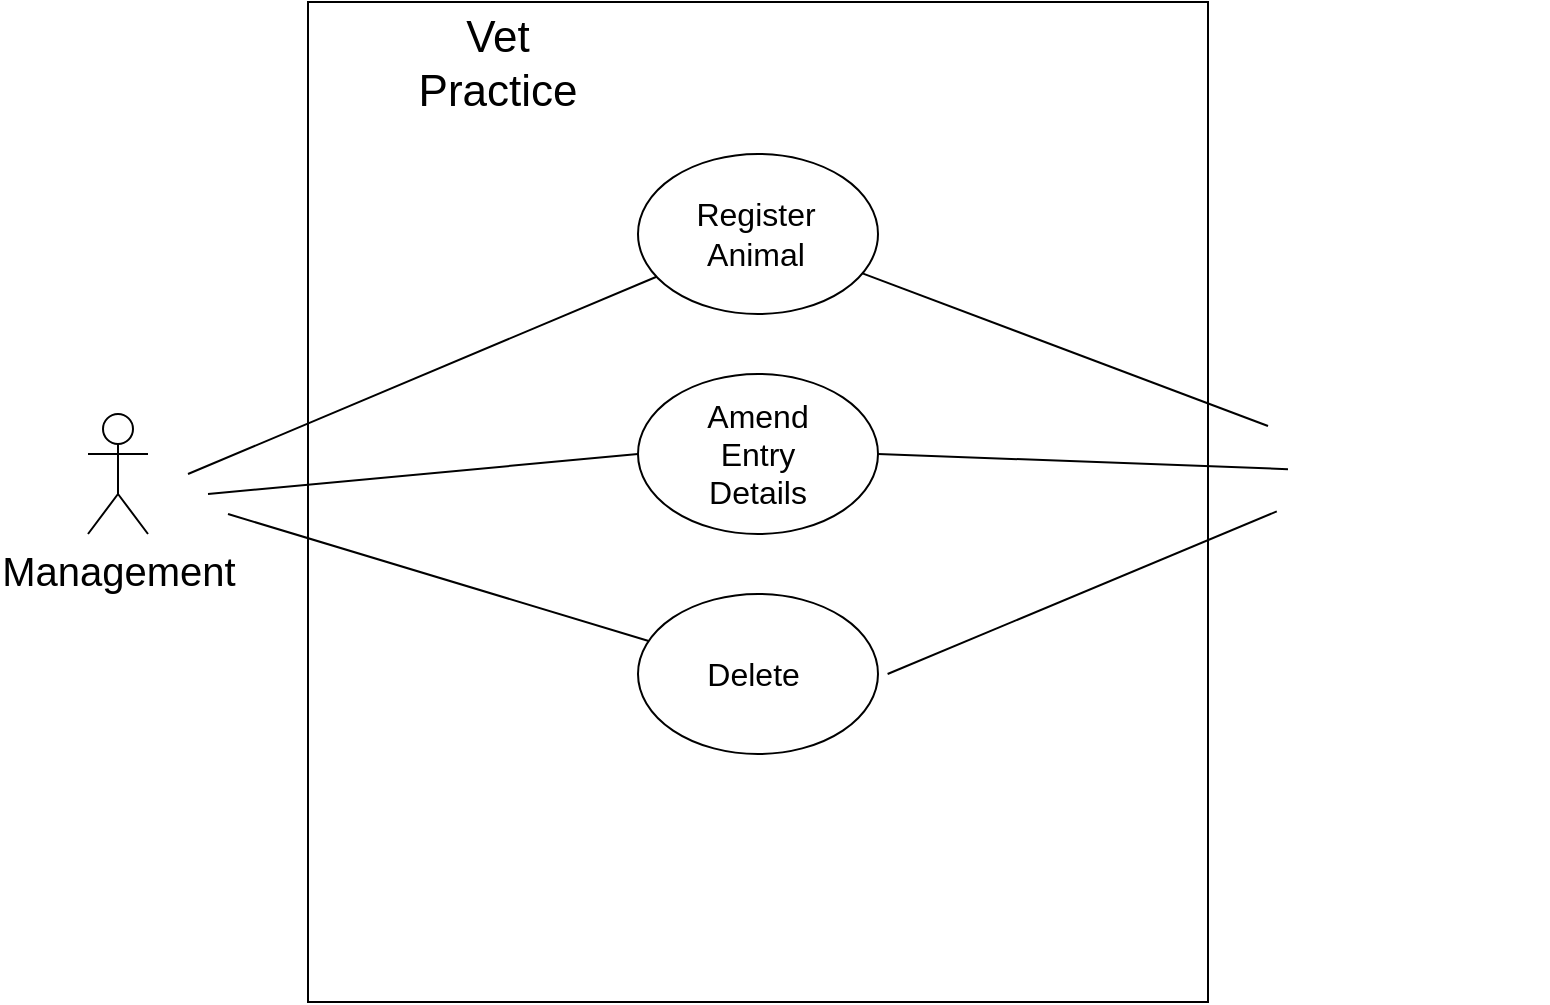 <mxfile version="13.10.0" type="embed" pages="2">
    <diagram id="H4SSjCymd0ZZ48-rM7Cr" name="Page-1">
        <mxGraphModel dx="592" dy="508" grid="1" gridSize="10" guides="1" tooltips="1" connect="1" arrows="1" fold="1" page="1" pageScale="1" pageWidth="827" pageHeight="1169" math="0" shadow="0">
            <root>
                <mxCell id="0"/>
                <mxCell id="1" parent="0"/>
                <mxCell id="WA83NnyDRcnUzadPlLup-3" value="" style="rounded=0;whiteSpace=wrap;html=1;direction=south;" parent="1" vertex="1">
                    <mxGeometry x="170" y="84" width="450" height="500" as="geometry"/>
                </mxCell>
                <mxCell id="WA83NnyDRcnUzadPlLup-4" value="" style="ellipse;whiteSpace=wrap;html=1;" parent="1" vertex="1">
                    <mxGeometry x="335" y="160" width="120" height="80" as="geometry"/>
                </mxCell>
                <mxCell id="WA83NnyDRcnUzadPlLup-5" value="&lt;font style=&quot;font-size: 22px&quot;&gt;Vet Practice&lt;/font&gt;" style="text;html=1;strokeColor=none;fillColor=none;align=center;verticalAlign=middle;whiteSpace=wrap;rounded=0;" parent="1" vertex="1">
                    <mxGeometry x="230" y="100" width="70" height="30" as="geometry"/>
                </mxCell>
                <mxCell id="WA83NnyDRcnUzadPlLup-6" value="" style="ellipse;whiteSpace=wrap;html=1;" parent="1" vertex="1">
                    <mxGeometry x="335" y="270" width="120" height="80" as="geometry"/>
                </mxCell>
                <mxCell id="WA83NnyDRcnUzadPlLup-7" value="" style="ellipse;whiteSpace=wrap;html=1;" parent="1" vertex="1">
                    <mxGeometry x="335" y="380" width="120" height="80" as="geometry"/>
                </mxCell>
                <mxCell id="WA83NnyDRcnUzadPlLup-8" value="&lt;font style=&quot;font-size: 16px&quot;&gt;Register Animal&lt;/font&gt;" style="text;html=1;strokeColor=none;fillColor=none;align=center;verticalAlign=middle;whiteSpace=wrap;rounded=0;" parent="1" vertex="1">
                    <mxGeometry x="374" y="190" width="40" height="20" as="geometry"/>
                </mxCell>
                <mxCell id="WA83NnyDRcnUzadPlLup-9" value="&lt;font style=&quot;font-size: 20px&quot;&gt;Management&lt;/font&gt;" style="shape=umlActor;verticalLabelPosition=bottom;verticalAlign=top;html=1;outlineConnect=0;" parent="1" vertex="1">
                    <mxGeometry x="60" y="290" width="30" height="60" as="geometry"/>
                </mxCell>
                <mxCell id="WA83NnyDRcnUzadPlLup-10" value="&lt;font style=&quot;font-size: 16px&quot;&gt;Amend Entry Details&lt;/font&gt;" style="text;html=1;strokeColor=none;fillColor=none;align=center;verticalAlign=middle;whiteSpace=wrap;rounded=0;" parent="1" vertex="1">
                    <mxGeometry x="375" y="300" width="40" height="20" as="geometry"/>
                </mxCell>
                <mxCell id="WA83NnyDRcnUzadPlLup-11" value="&lt;span style=&quot;font-size: 16px&quot;&gt;Delete&amp;nbsp;&lt;/span&gt;" style="text;html=1;strokeColor=none;fillColor=none;align=center;verticalAlign=middle;whiteSpace=wrap;rounded=0;" parent="1" vertex="1">
                    <mxGeometry x="375" y="410" width="40" height="20" as="geometry"/>
                </mxCell>
                <mxCell id="WA83NnyDRcnUzadPlLup-12" value="" style="shape=image;verticalLabelPosition=bottom;labelBackgroundColor=#ffffff;verticalAlign=top;aspect=fixed;imageAspect=0;image=https://d2gg9evh47fn9z.cloudfront.net/800px_COLOURBOX34484689.jpg;" parent="1" vertex="1">
                    <mxGeometry x="660" y="255" width="130" height="130" as="geometry"/>
                </mxCell>
                <mxCell id="WA83NnyDRcnUzadPlLup-19" value="" style="endArrow=none;html=1;" parent="1" source="WA83NnyDRcnUzadPlLup-4" edge="1">
                    <mxGeometry width="50" height="50" relative="1" as="geometry">
                        <mxPoint x="410" y="500" as="sourcePoint"/>
                        <mxPoint x="110" y="320" as="targetPoint"/>
                    </mxGeometry>
                </mxCell>
                <mxCell id="WA83NnyDRcnUzadPlLup-20" value="" style="endArrow=none;html=1;exitX=0;exitY=0.5;exitDx=0;exitDy=0;" parent="1" source="WA83NnyDRcnUzadPlLup-6" edge="1">
                    <mxGeometry width="50" height="50" relative="1" as="geometry">
                        <mxPoint x="384" y="218.451" as="sourcePoint"/>
                        <mxPoint x="120" y="330" as="targetPoint"/>
                    </mxGeometry>
                </mxCell>
                <mxCell id="WA83NnyDRcnUzadPlLup-21" value="" style="endArrow=none;html=1;" parent="1" source="WA83NnyDRcnUzadPlLup-7" edge="1">
                    <mxGeometry width="50" height="50" relative="1" as="geometry">
                        <mxPoint x="345.0" y="320" as="sourcePoint"/>
                        <mxPoint x="130" y="340" as="targetPoint"/>
                    </mxGeometry>
                </mxCell>
                <mxCell id="WA83NnyDRcnUzadPlLup-22" value="" style="endArrow=none;html=1;" parent="1" source="WA83NnyDRcnUzadPlLup-4" edge="1">
                    <mxGeometry width="50" height="50" relative="1" as="geometry">
                        <mxPoint x="354.286" y="231.375" as="sourcePoint"/>
                        <mxPoint x="650" y="296" as="targetPoint"/>
                    </mxGeometry>
                </mxCell>
                <mxCell id="WA83NnyDRcnUzadPlLup-23" value="" style="endArrow=none;html=1;exitX=1;exitY=0.5;exitDx=0;exitDy=0;" parent="1" source="WA83NnyDRcnUzadPlLup-6" target="WA83NnyDRcnUzadPlLup-12" edge="1">
                    <mxGeometry width="50" height="50" relative="1" as="geometry">
                        <mxPoint x="364.286" y="241.375" as="sourcePoint"/>
                        <mxPoint x="130" y="340" as="targetPoint"/>
                    </mxGeometry>
                </mxCell>
                <mxCell id="WA83NnyDRcnUzadPlLup-25" value="" style="endArrow=none;html=1;exitX=0.672;exitY=0.356;exitDx=0;exitDy=0;exitPerimeter=0;entryX=-0.043;entryY=0.644;entryDx=0;entryDy=0;entryPerimeter=0;" parent="1" source="WA83NnyDRcnUzadPlLup-3" target="WA83NnyDRcnUzadPlLup-12" edge="1">
                    <mxGeometry width="50" height="50" relative="1" as="geometry">
                        <mxPoint x="470.0" y="350" as="sourcePoint"/>
                        <mxPoint x="675" y="357.593" as="targetPoint"/>
                    </mxGeometry>
                </mxCell>
            </root>
        </mxGraphModel>
    </diagram>
    <diagram id="QgfxNv7GI97rDnRRxP9C" name="Page-2">
        <mxGraphModel dx="592" dy="508" grid="1" gridSize="10" guides="1" tooltips="1" connect="1" arrows="1" fold="1" page="1" pageScale="1" pageWidth="827" pageHeight="1169" math="0" shadow="0">
            <root>
                <mxCell id="3ek6ge8NJHw8sk6zkAhJ-0"/>
                <mxCell id="3ek6ge8NJHw8sk6zkAhJ-1" parent="3ek6ge8NJHw8sk6zkAhJ-0"/>
                <mxCell id="3ek6ge8NJHw8sk6zkAhJ-2" value="Vetenarian" style="swimlane;childLayout=stackLayout;horizontal=1;startSize=30;horizontalStack=0;rounded=1;fontSize=14;fontStyle=0;strokeWidth=2;resizeParent=0;resizeLast=1;shadow=0;dashed=0;align=center;" parent="3ek6ge8NJHw8sk6zkAhJ-1" vertex="1">
                    <mxGeometry x="130" y="190" width="160" height="120" as="geometry"/>
                </mxCell>
                <mxCell id="3ek6ge8NJHw8sk6zkAhJ-3" value="+PK ID: Int&#10;+name: Str" style="align=left;strokeColor=none;fillColor=none;spacingLeft=4;fontSize=12;verticalAlign=top;resizable=0;rotatable=0;part=1;" parent="3ek6ge8NJHw8sk6zkAhJ-2" vertex="1">
                    <mxGeometry y="30" width="160" height="90" as="geometry"/>
                </mxCell>
                <mxCell id="3ek6ge8NJHw8sk6zkAhJ-4" value="Animal" style="swimlane;childLayout=stackLayout;horizontal=1;startSize=30;horizontalStack=0;rounded=1;fontSize=14;fontStyle=0;strokeWidth=2;resizeParent=0;resizeLast=1;shadow=0;dashed=0;align=center;" parent="3ek6ge8NJHw8sk6zkAhJ-1" vertex="1">
                    <mxGeometry x="480" y="190" width="160" height="120" as="geometry"/>
                </mxCell>
                <mxCell id="3ek6ge8NJHw8sk6zkAhJ-5" value="+PK ID: Int&#10;+Name: str&#10;+Type_of: str&#10;+Contact_Details: Int&#10;+Treatment notes: str" style="align=left;strokeColor=none;fillColor=none;spacingLeft=4;fontSize=12;verticalAlign=top;resizable=0;rotatable=0;part=1;" parent="3ek6ge8NJHw8sk6zkAhJ-4" vertex="1">
                    <mxGeometry y="30" width="160" height="90" as="geometry"/>
                </mxCell>
                <mxCell id="3ek6ge8NJHw8sk6zkAhJ-6" value="Halo: Vetenarian" style="swimlane;childLayout=stackLayout;horizontal=1;startSize=30;horizontalStack=0;rounded=1;fontSize=14;fontStyle=0;strokeWidth=2;resizeParent=0;resizeLast=1;shadow=0;dashed=0;align=center;" parent="3ek6ge8NJHw8sk6zkAhJ-1" vertex="1">
                    <mxGeometry x="130" y="430" width="160" height="120" as="geometry"/>
                </mxCell>
                <mxCell id="3ek6ge8NJHw8sk6zkAhJ-7" value="+ID: 1&#10;+name: Halo Pet Care" style="align=left;strokeColor=none;fillColor=none;spacingLeft=4;fontSize=12;verticalAlign=top;resizable=0;rotatable=0;part=1;" parent="3ek6ge8NJHw8sk6zkAhJ-6" vertex="1">
                    <mxGeometry y="30" width="160" height="90" as="geometry"/>
                </mxCell>
                <mxCell id="3ek6ge8NJHw8sk6zkAhJ-8" value="Beethoven: Dog" style="swimlane;childLayout=stackLayout;horizontal=1;startSize=30;horizontalStack=0;rounded=1;fontSize=14;fontStyle=0;strokeWidth=2;resizeParent=0;resizeLast=1;shadow=0;dashed=0;align=center;" parent="3ek6ge8NJHw8sk6zkAhJ-1" vertex="1">
                    <mxGeometry x="480" y="430" width="180" height="120" as="geometry"/>
                </mxCell>
                <mxCell id="3ek6ge8NJHw8sk6zkAhJ-9" value="+ID: 2&#10;+Type: Dog&#10;+Owner details: 07957941877&#10;+Treatment notes: No previous &#10;visitation" style="align=left;strokeColor=none;fillColor=none;spacingLeft=4;fontSize=12;verticalAlign=top;resizable=0;rotatable=0;part=1;" parent="3ek6ge8NJHw8sk6zkAhJ-8" vertex="1">
                    <mxGeometry y="30" width="180" height="90" as="geometry"/>
                </mxCell>
                <mxCell id="3ek6ge8NJHw8sk6zkAhJ-10" value="" style="endArrow=none;html=1;exitX=1.024;exitY=0.335;exitDx=0;exitDy=0;exitPerimeter=0;" parent="3ek6ge8NJHw8sk6zkAhJ-1" source="3ek6ge8NJHw8sk6zkAhJ-7" edge="1">
                    <mxGeometry width="50" height="50" relative="1" as="geometry">
                        <mxPoint x="330" y="470" as="sourcePoint"/>
                        <mxPoint x="470" y="490" as="targetPoint"/>
                    </mxGeometry>
                </mxCell>
                <mxCell id="3ek6ge8NJHw8sk6zkAhJ-15" value="" style="endArrow=open;endFill=1;endSize=12;html=1;exitX=1.017;exitY=0.341;exitDx=0;exitDy=0;exitPerimeter=0;entryX=-0.008;entryY=0.341;entryDx=0;entryDy=0;entryPerimeter=0;" parent="3ek6ge8NJHw8sk6zkAhJ-1" source="3ek6ge8NJHw8sk6zkAhJ-3" target="3ek6ge8NJHw8sk6zkAhJ-5" edge="1">
                    <mxGeometry width="160" relative="1" as="geometry">
                        <mxPoint x="310" y="249.5" as="sourcePoint"/>
                        <mxPoint x="470" y="249.5" as="targetPoint"/>
                    </mxGeometry>
                </mxCell>
                <mxCell id="3ek6ge8NJHw8sk6zkAhJ-16" value="Assigns" style="text;html=1;strokeColor=none;fillColor=none;align=center;verticalAlign=middle;whiteSpace=wrap;rounded=0;" parent="3ek6ge8NJHw8sk6zkAhJ-1" vertex="1">
                    <mxGeometry x="360" y="210" width="40" height="20" as="geometry"/>
                </mxCell>
                <mxCell id="3ek6ge8NJHw8sk6zkAhJ-17" value="" style="triangle;whiteSpace=wrap;html=1;" parent="3ek6ge8NJHw8sk6zkAhJ-1" vertex="1">
                    <mxGeometry x="420" y="210" width="20" height="20" as="geometry"/>
                </mxCell>
            </root>
        </mxGraphModel>
    </diagram>
</mxfile>